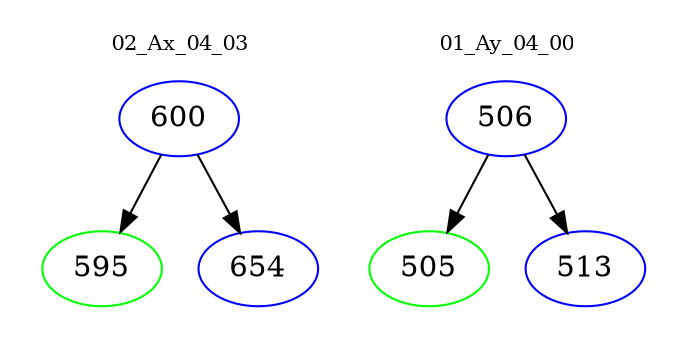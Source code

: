 digraph{
subgraph cluster_0 {
color = white
label = "02_Ax_04_03";
fontsize=10;
T0_600 [label="600", color="blue"]
T0_600 -> T0_595 [color="black"]
T0_595 [label="595", color="green"]
T0_600 -> T0_654 [color="black"]
T0_654 [label="654", color="blue"]
}
subgraph cluster_1 {
color = white
label = "01_Ay_04_00";
fontsize=10;
T1_506 [label="506", color="blue"]
T1_506 -> T1_505 [color="black"]
T1_505 [label="505", color="green"]
T1_506 -> T1_513 [color="black"]
T1_513 [label="513", color="blue"]
}
}
